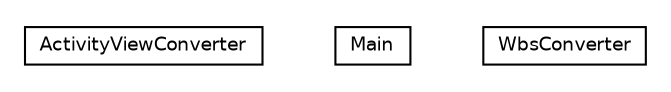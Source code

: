#!/usr/local/bin/dot
#
# Class diagram 
# Generated by UMLGraph version R5_6 (http://www.umlgraph.org/)
#

digraph G {
	edge [fontname="Helvetica",fontsize=10,labelfontname="Helvetica",labelfontsize=10];
	node [fontname="Helvetica",fontsize=10,shape=plaintext];
	nodesep=0.25;
	ranksep=0.5;
	// net.ljcomputing.sr.ActivityViewConverter
	c37 [label=<<table title="net.ljcomputing.sr.ActivityViewConverter" border="0" cellborder="1" cellspacing="0" cellpadding="2" port="p" href="./ActivityViewConverter.html">
		<tr><td><table border="0" cellspacing="0" cellpadding="1">
<tr><td align="center" balign="center"> ActivityViewConverter </td></tr>
		</table></td></tr>
		</table>>, URL="./ActivityViewConverter.html", fontname="Helvetica", fontcolor="black", fontsize=9.0];
	// net.ljcomputing.sr.Main
	c38 [label=<<table title="net.ljcomputing.sr.Main" border="0" cellborder="1" cellspacing="0" cellpadding="2" port="p" href="./Main.html">
		<tr><td><table border="0" cellspacing="0" cellpadding="1">
<tr><td align="center" balign="center"> Main </td></tr>
		</table></td></tr>
		</table>>, URL="./Main.html", fontname="Helvetica", fontcolor="black", fontsize=9.0];
	// net.ljcomputing.sr.WbsConverter
	c39 [label=<<table title="net.ljcomputing.sr.WbsConverter" border="0" cellborder="1" cellspacing="0" cellpadding="2" port="p" href="./WbsConverter.html">
		<tr><td><table border="0" cellspacing="0" cellpadding="1">
<tr><td align="center" balign="center"> WbsConverter </td></tr>
		</table></td></tr>
		</table>>, URL="./WbsConverter.html", fontname="Helvetica", fontcolor="black", fontsize=9.0];
}

